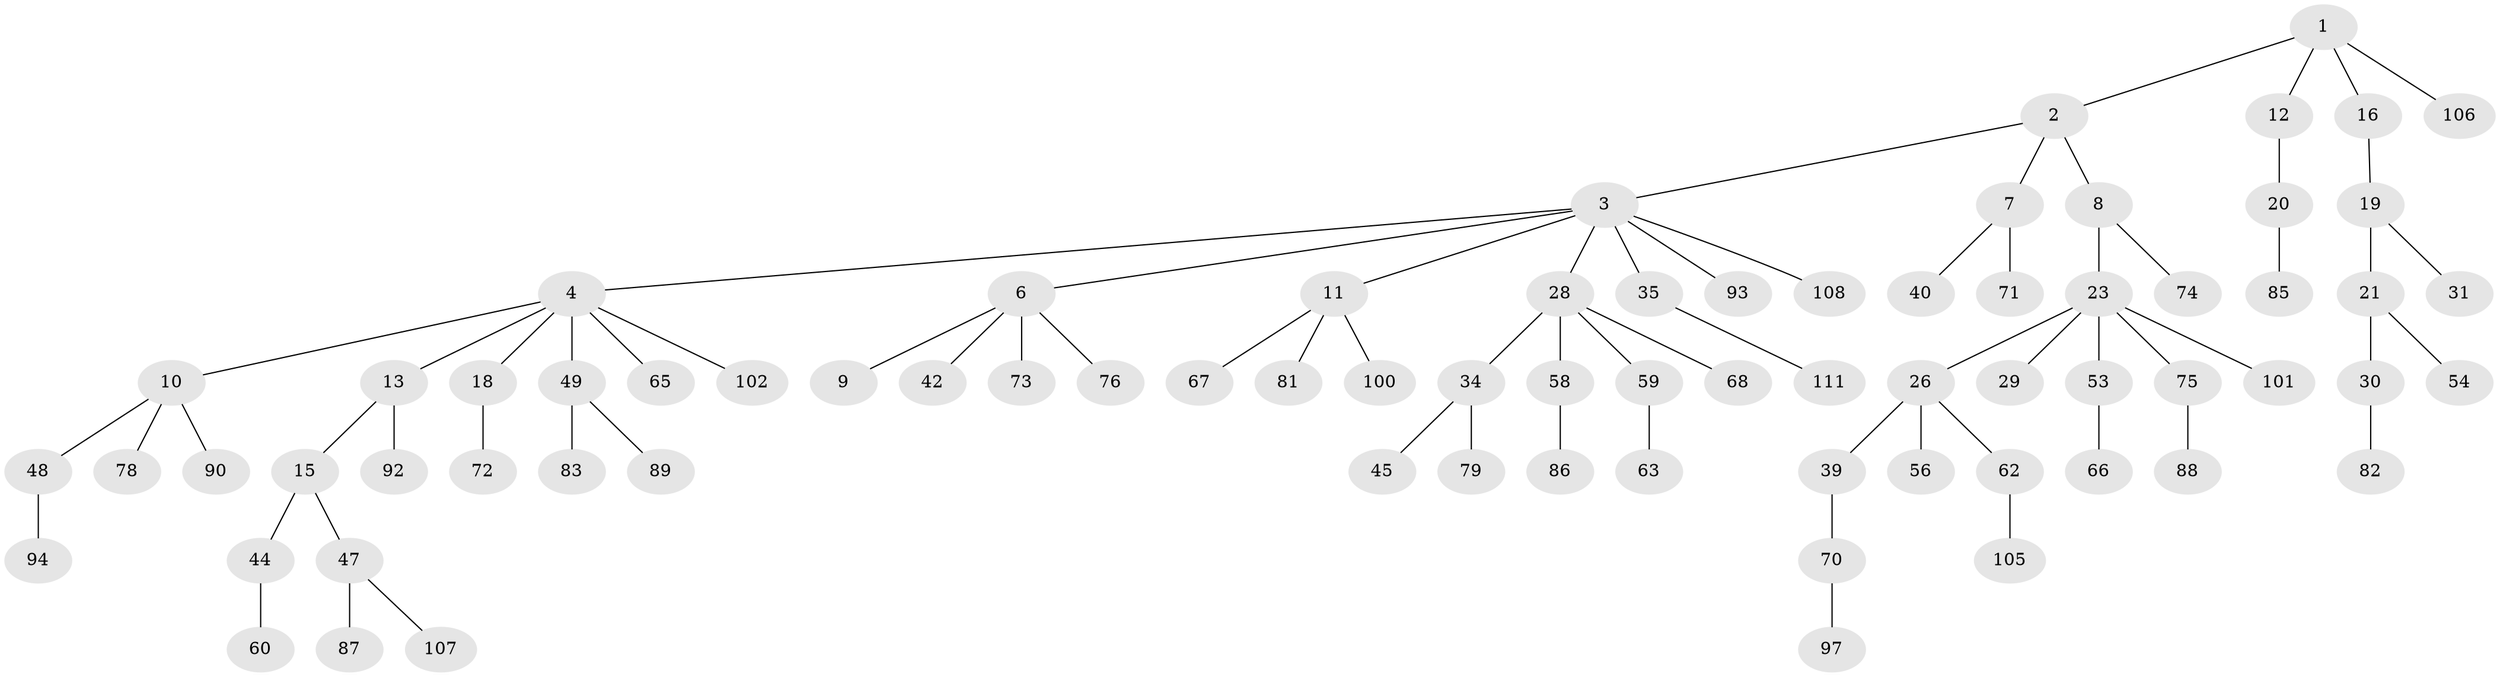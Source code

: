 // original degree distribution, {2: 0.24107142857142858, 5: 0.03571428571428571, 7: 0.008928571428571428, 4: 0.08035714285714286, 6: 0.017857142857142856, 3: 0.10714285714285714, 1: 0.5089285714285714}
// Generated by graph-tools (version 1.1) at 2025/11/02/27/25 16:11:27]
// undirected, 76 vertices, 75 edges
graph export_dot {
graph [start="1"]
  node [color=gray90,style=filled];
  1 [super="+5"];
  2 [super="+109"];
  3 [super="+32"];
  4 [super="+33"];
  6 [super="+80"];
  7 [super="+14"];
  8 [super="+17"];
  9;
  10 [super="+43"];
  11 [super="+27"];
  12 [super="+84"];
  13 [super="+24"];
  15 [super="+51"];
  16 [super="+38"];
  18 [super="+64"];
  19 [super="+25"];
  20 [super="+22"];
  21 [super="+37"];
  23 [super="+61"];
  26 [super="+36"];
  28 [super="+52"];
  29;
  30 [super="+55"];
  31;
  34 [super="+41"];
  35 [super="+96"];
  39;
  40;
  42;
  44 [super="+57"];
  45 [super="+46"];
  47 [super="+98"];
  48;
  49 [super="+50"];
  53;
  54;
  56;
  58 [super="+69"];
  59 [super="+110"];
  60;
  62;
  63 [super="+99"];
  65;
  66;
  67;
  68 [super="+91"];
  70 [super="+112"];
  71;
  72;
  73;
  74;
  75 [super="+77"];
  76;
  78;
  79;
  81;
  82;
  83;
  85;
  86 [super="+104"];
  87 [super="+103"];
  88;
  89;
  90 [super="+95"];
  92;
  93;
  94;
  97;
  100;
  101;
  102;
  105;
  106;
  107;
  108;
  111;
  1 -- 2;
  1 -- 16;
  1 -- 106;
  1 -- 12;
  2 -- 3;
  2 -- 7;
  2 -- 8;
  3 -- 4;
  3 -- 6;
  3 -- 11;
  3 -- 28;
  3 -- 93;
  3 -- 35;
  3 -- 108;
  4 -- 10;
  4 -- 13;
  4 -- 18;
  4 -- 65;
  4 -- 102;
  4 -- 49;
  6 -- 9;
  6 -- 42;
  6 -- 73;
  6 -- 76;
  7 -- 40;
  7 -- 71;
  8 -- 23;
  8 -- 74;
  10 -- 48;
  10 -- 78;
  10 -- 90;
  11 -- 81;
  11 -- 67;
  11 -- 100;
  12 -- 20;
  13 -- 15;
  13 -- 92;
  15 -- 44;
  15 -- 47;
  16 -- 19;
  18 -- 72;
  19 -- 21;
  19 -- 31;
  20 -- 85;
  21 -- 30;
  21 -- 54;
  23 -- 26;
  23 -- 29;
  23 -- 53;
  23 -- 75;
  23 -- 101;
  26 -- 39;
  26 -- 56;
  26 -- 62;
  28 -- 34;
  28 -- 59;
  28 -- 68;
  28 -- 58;
  30 -- 82;
  34 -- 79;
  34 -- 45;
  35 -- 111;
  39 -- 70;
  44 -- 60;
  47 -- 87;
  47 -- 107;
  48 -- 94;
  49 -- 83;
  49 -- 89;
  53 -- 66;
  58 -- 86;
  59 -- 63;
  62 -- 105;
  70 -- 97;
  75 -- 88;
}
